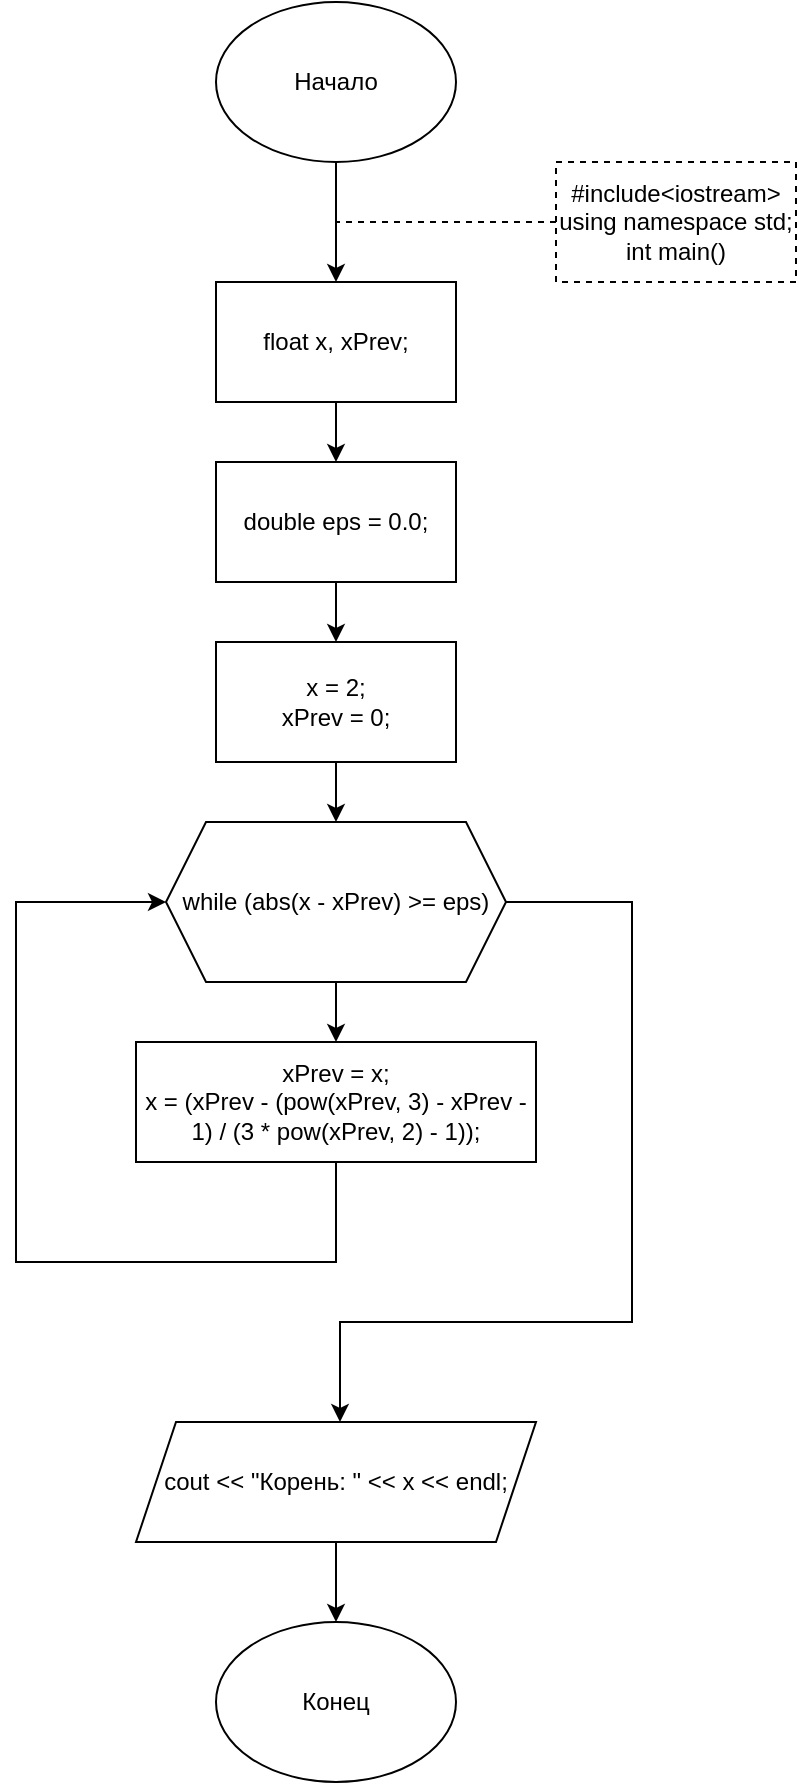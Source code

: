 <mxfile version="15.7.3" type="device"><diagram id="4kbr3Mf2l9mQsyGJ2r0n" name="Страница 1"><mxGraphModel dx="1102" dy="905" grid="1" gridSize="10" guides="1" tooltips="1" connect="1" arrows="1" fold="1" page="1" pageScale="1" pageWidth="1654" pageHeight="2336" math="0" shadow="0"><root><mxCell id="0"/><mxCell id="1" parent="0"/><mxCell id="6XdbmyVFnfB1Ozqo4aj2-2" value="" style="edgeStyle=orthogonalEdgeStyle;rounded=0;orthogonalLoop=1;jettySize=auto;html=1;" edge="1" parent="1" source="6XdbmyVFnfB1Ozqo4aj2-3" target="6XdbmyVFnfB1Ozqo4aj2-5"><mxGeometry relative="1" as="geometry"/></mxCell><mxCell id="6XdbmyVFnfB1Ozqo4aj2-3" value="Начало" style="ellipse;whiteSpace=wrap;html=1;" vertex="1" parent="1"><mxGeometry x="350" y="60" width="120" height="80" as="geometry"/></mxCell><mxCell id="6XdbmyVFnfB1Ozqo4aj2-4" value="" style="edgeStyle=orthogonalEdgeStyle;rounded=0;orthogonalLoop=1;jettySize=auto;html=1;" edge="1" parent="1" source="6XdbmyVFnfB1Ozqo4aj2-5"><mxGeometry relative="1" as="geometry"><mxPoint x="410" y="290" as="targetPoint"/></mxGeometry></mxCell><mxCell id="6XdbmyVFnfB1Ozqo4aj2-5" value="&lt;span&gt;&#9;&lt;/span&gt;float x, xPrev;" style="rounded=0;whiteSpace=wrap;html=1;" vertex="1" parent="1"><mxGeometry x="350" y="200" width="120" height="60" as="geometry"/></mxCell><mxCell id="6XdbmyVFnfB1Ozqo4aj2-6" value="&lt;div&gt;#include&amp;lt;iostream&amp;gt;&lt;/div&gt;&lt;div&gt;using namespace std;&lt;/div&gt;&lt;div&gt;int main()&lt;/div&gt;" style="rounded=0;whiteSpace=wrap;html=1;dashed=1;" vertex="1" parent="1"><mxGeometry x="520" y="140" width="120" height="60" as="geometry"/></mxCell><mxCell id="6XdbmyVFnfB1Ozqo4aj2-7" value="" style="endArrow=none;dashed=1;html=1;rounded=0;exitX=0;exitY=0.5;exitDx=0;exitDy=0;" edge="1" parent="1" source="6XdbmyVFnfB1Ozqo4aj2-6"><mxGeometry width="50" height="50" relative="1" as="geometry"><mxPoint x="400" y="490" as="sourcePoint"/><mxPoint x="410" y="170" as="targetPoint"/></mxGeometry></mxCell><mxCell id="6XdbmyVFnfB1Ozqo4aj2-10" value="" style="edgeStyle=orthogonalEdgeStyle;rounded=0;orthogonalLoop=1;jettySize=auto;html=1;" edge="1" parent="1" source="6XdbmyVFnfB1Ozqo4aj2-12"><mxGeometry relative="1" as="geometry"><mxPoint x="410" y="580" as="targetPoint"/></mxGeometry></mxCell><mxCell id="6XdbmyVFnfB1Ozqo4aj2-11" style="edgeStyle=orthogonalEdgeStyle;rounded=0;orthogonalLoop=1;jettySize=auto;html=1;" edge="1" parent="1"><mxGeometry relative="1" as="geometry"><mxPoint x="412" y="770" as="targetPoint"/><Array as="points"><mxPoint x="558" y="510"/><mxPoint x="558" y="720"/><mxPoint x="412" y="720"/></Array><mxPoint x="493" y="510" as="sourcePoint"/></mxGeometry></mxCell><mxCell id="6XdbmyVFnfB1Ozqo4aj2-12" value="&lt;span&gt;&#9;&lt;/span&gt;while (abs(x - xPrev) &amp;gt;= eps)" style="shape=hexagon;perimeter=hexagonPerimeter2;whiteSpace=wrap;html=1;fixedSize=1;" vertex="1" parent="1"><mxGeometry x="325" y="470" width="170" height="80" as="geometry"/></mxCell><mxCell id="6XdbmyVFnfB1Ozqo4aj2-18" style="edgeStyle=orthogonalEdgeStyle;rounded=0;orthogonalLoop=1;jettySize=auto;html=1;entryX=0;entryY=0.5;entryDx=0;entryDy=0;exitX=0.5;exitY=1;exitDx=0;exitDy=0;" edge="1" parent="1" source="6XdbmyVFnfB1Ozqo4aj2-24" target="6XdbmyVFnfB1Ozqo4aj2-12"><mxGeometry relative="1" as="geometry"><Array as="points"><mxPoint x="410" y="690"/><mxPoint x="250" y="690"/><mxPoint x="250" y="510"/></Array><mxPoint x="360" y="850" as="sourcePoint"/></mxGeometry></mxCell><mxCell id="6XdbmyVFnfB1Ozqo4aj2-20" value="Конец" style="ellipse;whiteSpace=wrap;html=1;" vertex="1" parent="1"><mxGeometry x="350" y="870" width="120" height="80" as="geometry"/></mxCell><mxCell id="6XdbmyVFnfB1Ozqo4aj2-23" value="" style="edgeStyle=orthogonalEdgeStyle;rounded=0;orthogonalLoop=1;jettySize=auto;html=1;" edge="1" parent="1" source="6XdbmyVFnfB1Ozqo4aj2-21" target="6XdbmyVFnfB1Ozqo4aj2-22"><mxGeometry relative="1" as="geometry"/></mxCell><mxCell id="6XdbmyVFnfB1Ozqo4aj2-21" value="double eps = 0.0;" style="rounded=0;whiteSpace=wrap;html=1;" vertex="1" parent="1"><mxGeometry x="350" y="290" width="120" height="60" as="geometry"/></mxCell><mxCell id="6XdbmyVFnfB1Ozqo4aj2-27" value="" style="edgeStyle=orthogonalEdgeStyle;rounded=0;orthogonalLoop=1;jettySize=auto;html=1;" edge="1" parent="1" source="6XdbmyVFnfB1Ozqo4aj2-22" target="6XdbmyVFnfB1Ozqo4aj2-12"><mxGeometry relative="1" as="geometry"/></mxCell><mxCell id="6XdbmyVFnfB1Ozqo4aj2-22" value="&lt;div&gt;x = 2;&lt;/div&gt;&lt;div&gt;&lt;span&gt;&#9;&lt;/span&gt;xPrev = 0;&lt;/div&gt;" style="whiteSpace=wrap;html=1;rounded=0;" vertex="1" parent="1"><mxGeometry x="350" y="380" width="120" height="60" as="geometry"/></mxCell><mxCell id="6XdbmyVFnfB1Ozqo4aj2-24" value="&lt;div&gt;xPrev = x;&lt;/div&gt;&lt;div&gt;&lt;span&gt;&#9;&#9;&lt;/span&gt;x = (xPrev - (pow(xPrev, 3) - xPrev - 1) / (3 * pow(xPrev, 2) - 1));&lt;/div&gt;" style="rounded=0;whiteSpace=wrap;html=1;" vertex="1" parent="1"><mxGeometry x="310" y="580" width="200" height="60" as="geometry"/></mxCell><mxCell id="6XdbmyVFnfB1Ozqo4aj2-26" value="" style="edgeStyle=orthogonalEdgeStyle;rounded=0;orthogonalLoop=1;jettySize=auto;html=1;" edge="1" parent="1" source="6XdbmyVFnfB1Ozqo4aj2-25" target="6XdbmyVFnfB1Ozqo4aj2-20"><mxGeometry relative="1" as="geometry"/></mxCell><mxCell id="6XdbmyVFnfB1Ozqo4aj2-25" value="cout &amp;lt;&amp;lt; &quot;Корень: &quot; &amp;lt;&amp;lt; x &amp;lt;&amp;lt; endl;" style="shape=parallelogram;perimeter=parallelogramPerimeter;whiteSpace=wrap;html=1;fixedSize=1;" vertex="1" parent="1"><mxGeometry x="310" y="770" width="200" height="60" as="geometry"/></mxCell></root></mxGraphModel></diagram></mxfile>